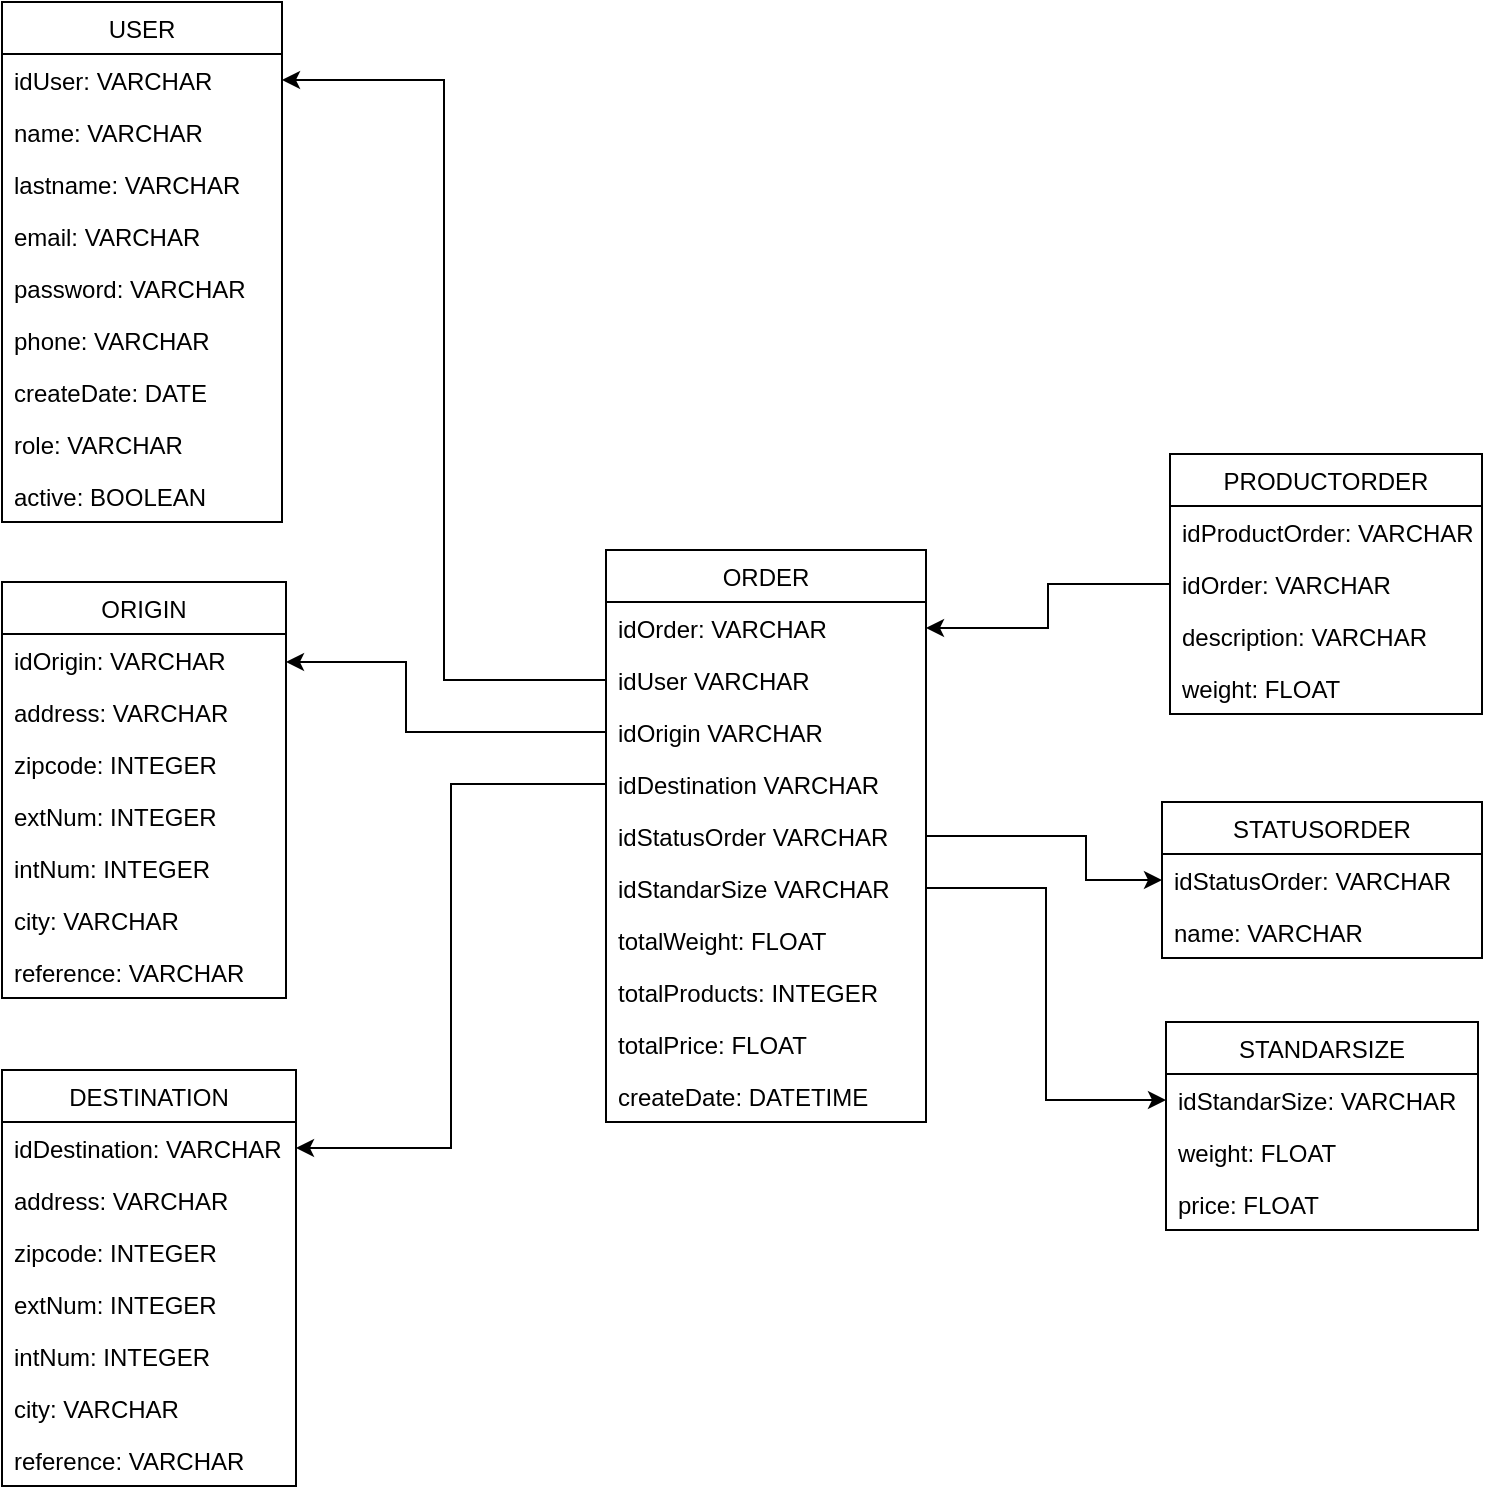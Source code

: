 <mxfile version="20.3.0" type="device"><diagram id="YJCSo8VrHJ2tC228JZzK" name="Page-1"><mxGraphModel dx="865" dy="1743" grid="1" gridSize="10" guides="1" tooltips="1" connect="1" arrows="1" fold="1" page="1" pageScale="1" pageWidth="827" pageHeight="1169" math="0" shadow="0"><root><mxCell id="0"/><mxCell id="1" parent="0"/><mxCell id="IvrGxtyAHWDXZyv6rzGN-23" value="USER" style="swimlane;fontStyle=0;childLayout=stackLayout;horizontal=1;startSize=26;fillColor=none;horizontalStack=0;resizeParent=1;resizeParentMax=0;resizeLast=0;collapsible=1;marginBottom=0;" parent="1" vertex="1"><mxGeometry x="238" y="-330" width="140" height="260" as="geometry"/></mxCell><mxCell id="IvrGxtyAHWDXZyv6rzGN-24" value="idUser: VARCHAR" style="text;strokeColor=none;fillColor=none;align=left;verticalAlign=top;spacingLeft=4;spacingRight=4;overflow=hidden;rotatable=0;points=[[0,0.5],[1,0.5]];portConstraint=eastwest;" parent="IvrGxtyAHWDXZyv6rzGN-23" vertex="1"><mxGeometry y="26" width="140" height="26" as="geometry"/></mxCell><mxCell id="6IofJE_C0OzY51tuT3Iw-2" value="name: VARCHAR" style="text;strokeColor=none;fillColor=none;align=left;verticalAlign=top;spacingLeft=4;spacingRight=4;overflow=hidden;rotatable=0;points=[[0,0.5],[1,0.5]];portConstraint=eastwest;fontStyle=0" parent="IvrGxtyAHWDXZyv6rzGN-23" vertex="1"><mxGeometry y="52" width="140" height="26" as="geometry"/></mxCell><mxCell id="6IofJE_C0OzY51tuT3Iw-3" value="lastname: VARCHAR" style="text;strokeColor=none;fillColor=none;align=left;verticalAlign=top;spacingLeft=4;spacingRight=4;overflow=hidden;rotatable=0;points=[[0,0.5],[1,0.5]];portConstraint=eastwest;" parent="IvrGxtyAHWDXZyv6rzGN-23" vertex="1"><mxGeometry y="78" width="140" height="26" as="geometry"/></mxCell><mxCell id="6IofJE_C0OzY51tuT3Iw-4" value="email: VARCHAR " style="text;strokeColor=none;fillColor=none;align=left;verticalAlign=top;spacingLeft=4;spacingRight=4;overflow=hidden;rotatable=0;points=[[0,0.5],[1,0.5]];portConstraint=eastwest;" parent="IvrGxtyAHWDXZyv6rzGN-23" vertex="1"><mxGeometry y="104" width="140" height="26" as="geometry"/></mxCell><mxCell id="6IofJE_C0OzY51tuT3Iw-5" value="password: VARCHAR" style="text;strokeColor=none;fillColor=none;align=left;verticalAlign=top;spacingLeft=4;spacingRight=4;overflow=hidden;rotatable=0;points=[[0,0.5],[1,0.5]];portConstraint=eastwest;" parent="IvrGxtyAHWDXZyv6rzGN-23" vertex="1"><mxGeometry y="130" width="140" height="26" as="geometry"/></mxCell><mxCell id="6IofJE_C0OzY51tuT3Iw-6" value="phone: VARCHAR" style="text;strokeColor=none;fillColor=none;align=left;verticalAlign=top;spacingLeft=4;spacingRight=4;overflow=hidden;rotatable=0;points=[[0,0.5],[1,0.5]];portConstraint=eastwest;" parent="IvrGxtyAHWDXZyv6rzGN-23" vertex="1"><mxGeometry y="156" width="140" height="26" as="geometry"/></mxCell><mxCell id="6IofJE_C0OzY51tuT3Iw-1" value="createDate: DATE" style="text;strokeColor=none;fillColor=none;align=left;verticalAlign=top;spacingLeft=4;spacingRight=4;overflow=hidden;rotatable=0;points=[[0,0.5],[1,0.5]];portConstraint=eastwest;" parent="IvrGxtyAHWDXZyv6rzGN-23" vertex="1"><mxGeometry y="182" width="140" height="26" as="geometry"/></mxCell><mxCell id="6IofJE_C0OzY51tuT3Iw-8" value="role: VARCHAR " style="text;strokeColor=none;fillColor=none;align=left;verticalAlign=top;spacingLeft=4;spacingRight=4;overflow=hidden;rotatable=0;points=[[0,0.5],[1,0.5]];portConstraint=eastwest;" parent="IvrGxtyAHWDXZyv6rzGN-23" vertex="1"><mxGeometry y="208" width="140" height="26" as="geometry"/></mxCell><mxCell id="6IofJE_C0OzY51tuT3Iw-7" value="active: BOOLEAN" style="text;strokeColor=none;fillColor=none;align=left;verticalAlign=top;spacingLeft=4;spacingRight=4;overflow=hidden;rotatable=0;points=[[0,0.5],[1,0.5]];portConstraint=eastwest;" parent="IvrGxtyAHWDXZyv6rzGN-23" vertex="1"><mxGeometry y="234" width="140" height="26" as="geometry"/></mxCell><mxCell id="6IofJE_C0OzY51tuT3Iw-9" value="STATUSORDER" style="swimlane;fontStyle=0;childLayout=stackLayout;horizontal=1;startSize=26;fillColor=none;horizontalStack=0;resizeParent=1;resizeParentMax=0;resizeLast=0;collapsible=1;marginBottom=0;" parent="1" vertex="1"><mxGeometry x="818" y="70" width="160" height="78" as="geometry"/></mxCell><mxCell id="6IofJE_C0OzY51tuT3Iw-10" value="idStatusOrder: VARCHAR" style="text;strokeColor=none;fillColor=none;align=left;verticalAlign=top;spacingLeft=4;spacingRight=4;overflow=hidden;rotatable=0;points=[[0,0.5],[1,0.5]];portConstraint=eastwest;" parent="6IofJE_C0OzY51tuT3Iw-9" vertex="1"><mxGeometry y="26" width="160" height="26" as="geometry"/></mxCell><mxCell id="6IofJE_C0OzY51tuT3Iw-11" value="name: VARCHAR" style="text;strokeColor=none;fillColor=none;align=left;verticalAlign=top;spacingLeft=4;spacingRight=4;overflow=hidden;rotatable=0;points=[[0,0.5],[1,0.5]];portConstraint=eastwest;fontStyle=0" parent="6IofJE_C0OzY51tuT3Iw-9" vertex="1"><mxGeometry y="52" width="160" height="26" as="geometry"/></mxCell><mxCell id="6IofJE_C0OzY51tuT3Iw-19" value="STANDARSIZE" style="swimlane;fontStyle=0;childLayout=stackLayout;horizontal=1;startSize=26;fillColor=none;horizontalStack=0;resizeParent=1;resizeParentMax=0;resizeLast=0;collapsible=1;marginBottom=0;" parent="1" vertex="1"><mxGeometry x="820" y="180" width="156" height="104" as="geometry"/></mxCell><mxCell id="6IofJE_C0OzY51tuT3Iw-20" value="idStandarSize: VARCHAR" style="text;strokeColor=none;fillColor=none;align=left;verticalAlign=top;spacingLeft=4;spacingRight=4;overflow=hidden;rotatable=0;points=[[0,0.5],[1,0.5]];portConstraint=eastwest;" parent="6IofJE_C0OzY51tuT3Iw-19" vertex="1"><mxGeometry y="26" width="156" height="26" as="geometry"/></mxCell><mxCell id="6IofJE_C0OzY51tuT3Iw-21" value="weight: FLOAT" style="text;strokeColor=none;fillColor=none;align=left;verticalAlign=top;spacingLeft=4;spacingRight=4;overflow=hidden;rotatable=0;points=[[0,0.5],[1,0.5]];portConstraint=eastwest;fontStyle=0" parent="6IofJE_C0OzY51tuT3Iw-19" vertex="1"><mxGeometry y="52" width="156" height="26" as="geometry"/></mxCell><mxCell id="6IofJE_C0OzY51tuT3Iw-22" value="price: FLOAT" style="text;strokeColor=none;fillColor=none;align=left;verticalAlign=top;spacingLeft=4;spacingRight=4;overflow=hidden;rotatable=0;points=[[0,0.5],[1,0.5]];portConstraint=eastwest;fontStyle=0" parent="6IofJE_C0OzY51tuT3Iw-19" vertex="1"><mxGeometry y="78" width="156" height="26" as="geometry"/></mxCell><mxCell id="6IofJE_C0OzY51tuT3Iw-23" value="DESTINATION" style="swimlane;fontStyle=0;childLayout=stackLayout;horizontal=1;startSize=26;fillColor=none;horizontalStack=0;resizeParent=1;resizeParentMax=0;resizeLast=0;collapsible=1;marginBottom=0;" parent="1" vertex="1"><mxGeometry x="238" y="204" width="147" height="208" as="geometry"/></mxCell><mxCell id="6IofJE_C0OzY51tuT3Iw-24" value="idDestination: VARCHAR" style="text;strokeColor=none;fillColor=none;align=left;verticalAlign=top;spacingLeft=4;spacingRight=4;overflow=hidden;rotatable=0;points=[[0,0.5],[1,0.5]];portConstraint=eastwest;" parent="6IofJE_C0OzY51tuT3Iw-23" vertex="1"><mxGeometry y="26" width="147" height="26" as="geometry"/></mxCell><mxCell id="6IofJE_C0OzY51tuT3Iw-25" value="address: VARCHAR " style="text;strokeColor=none;fillColor=none;align=left;verticalAlign=top;spacingLeft=4;spacingRight=4;overflow=hidden;rotatable=0;points=[[0,0.5],[1,0.5]];portConstraint=eastwest;fontStyle=0" parent="6IofJE_C0OzY51tuT3Iw-23" vertex="1"><mxGeometry y="52" width="147" height="26" as="geometry"/></mxCell><mxCell id="6IofJE_C0OzY51tuT3Iw-26" value="zipcode: INTEGER" style="text;strokeColor=none;fillColor=none;align=left;verticalAlign=top;spacingLeft=4;spacingRight=4;overflow=hidden;rotatable=0;points=[[0,0.5],[1,0.5]];portConstraint=eastwest;" parent="6IofJE_C0OzY51tuT3Iw-23" vertex="1"><mxGeometry y="78" width="147" height="26" as="geometry"/></mxCell><mxCell id="6IofJE_C0OzY51tuT3Iw-27" value="extNum: INTEGER" style="text;strokeColor=none;fillColor=none;align=left;verticalAlign=top;spacingLeft=4;spacingRight=4;overflow=hidden;rotatable=0;points=[[0,0.5],[1,0.5]];portConstraint=eastwest;" parent="6IofJE_C0OzY51tuT3Iw-23" vertex="1"><mxGeometry y="104" width="147" height="26" as="geometry"/></mxCell><mxCell id="6IofJE_C0OzY51tuT3Iw-28" value="intNum: INTEGER" style="text;strokeColor=none;fillColor=none;align=left;verticalAlign=top;spacingLeft=4;spacingRight=4;overflow=hidden;rotatable=0;points=[[0,0.5],[1,0.5]];portConstraint=eastwest;" parent="6IofJE_C0OzY51tuT3Iw-23" vertex="1"><mxGeometry y="130" width="147" height="26" as="geometry"/></mxCell><mxCell id="6IofJE_C0OzY51tuT3Iw-29" value="city: VARCHAR" style="text;strokeColor=none;fillColor=none;align=left;verticalAlign=top;spacingLeft=4;spacingRight=4;overflow=hidden;rotatable=0;points=[[0,0.5],[1,0.5]];portConstraint=eastwest;" parent="6IofJE_C0OzY51tuT3Iw-23" vertex="1"><mxGeometry y="156" width="147" height="26" as="geometry"/></mxCell><mxCell id="6IofJE_C0OzY51tuT3Iw-30" value="reference: VARCHAR" style="text;strokeColor=none;fillColor=none;align=left;verticalAlign=top;spacingLeft=4;spacingRight=4;overflow=hidden;rotatable=0;points=[[0,0.5],[1,0.5]];portConstraint=eastwest;" parent="6IofJE_C0OzY51tuT3Iw-23" vertex="1"><mxGeometry y="182" width="147" height="26" as="geometry"/></mxCell><mxCell id="6IofJE_C0OzY51tuT3Iw-33" value="ORIGIN" style="swimlane;fontStyle=0;childLayout=stackLayout;horizontal=1;startSize=26;fillColor=none;horizontalStack=0;resizeParent=1;resizeParentMax=0;resizeLast=0;collapsible=1;marginBottom=0;" parent="1" vertex="1"><mxGeometry x="238" y="-40" width="142" height="208" as="geometry"/></mxCell><mxCell id="6IofJE_C0OzY51tuT3Iw-34" value="idOrigin: VARCHAR" style="text;strokeColor=none;fillColor=none;align=left;verticalAlign=top;spacingLeft=4;spacingRight=4;overflow=hidden;rotatable=0;points=[[0,0.5],[1,0.5]];portConstraint=eastwest;" parent="6IofJE_C0OzY51tuT3Iw-33" vertex="1"><mxGeometry y="26" width="142" height="26" as="geometry"/></mxCell><mxCell id="6IofJE_C0OzY51tuT3Iw-35" value="address: VARCHAR " style="text;strokeColor=none;fillColor=none;align=left;verticalAlign=top;spacingLeft=4;spacingRight=4;overflow=hidden;rotatable=0;points=[[0,0.5],[1,0.5]];portConstraint=eastwest;fontStyle=0" parent="6IofJE_C0OzY51tuT3Iw-33" vertex="1"><mxGeometry y="52" width="142" height="26" as="geometry"/></mxCell><mxCell id="6IofJE_C0OzY51tuT3Iw-36" value="zipcode: INTEGER" style="text;strokeColor=none;fillColor=none;align=left;verticalAlign=top;spacingLeft=4;spacingRight=4;overflow=hidden;rotatable=0;points=[[0,0.5],[1,0.5]];portConstraint=eastwest;" parent="6IofJE_C0OzY51tuT3Iw-33" vertex="1"><mxGeometry y="78" width="142" height="26" as="geometry"/></mxCell><mxCell id="6IofJE_C0OzY51tuT3Iw-37" value="extNum: INTEGER" style="text;strokeColor=none;fillColor=none;align=left;verticalAlign=top;spacingLeft=4;spacingRight=4;overflow=hidden;rotatable=0;points=[[0,0.5],[1,0.5]];portConstraint=eastwest;" parent="6IofJE_C0OzY51tuT3Iw-33" vertex="1"><mxGeometry y="104" width="142" height="26" as="geometry"/></mxCell><mxCell id="6IofJE_C0OzY51tuT3Iw-38" value="intNum: INTEGER" style="text;strokeColor=none;fillColor=none;align=left;verticalAlign=top;spacingLeft=4;spacingRight=4;overflow=hidden;rotatable=0;points=[[0,0.5],[1,0.5]];portConstraint=eastwest;" parent="6IofJE_C0OzY51tuT3Iw-33" vertex="1"><mxGeometry y="130" width="142" height="26" as="geometry"/></mxCell><mxCell id="6IofJE_C0OzY51tuT3Iw-39" value="city: VARCHAR" style="text;strokeColor=none;fillColor=none;align=left;verticalAlign=top;spacingLeft=4;spacingRight=4;overflow=hidden;rotatable=0;points=[[0,0.5],[1,0.5]];portConstraint=eastwest;" parent="6IofJE_C0OzY51tuT3Iw-33" vertex="1"><mxGeometry y="156" width="142" height="26" as="geometry"/></mxCell><mxCell id="6IofJE_C0OzY51tuT3Iw-40" value="reference: VARCHAR" style="text;strokeColor=none;fillColor=none;align=left;verticalAlign=top;spacingLeft=4;spacingRight=4;overflow=hidden;rotatable=0;points=[[0,0.5],[1,0.5]];portConstraint=eastwest;" parent="6IofJE_C0OzY51tuT3Iw-33" vertex="1"><mxGeometry y="182" width="142" height="26" as="geometry"/></mxCell><mxCell id="6IofJE_C0OzY51tuT3Iw-41" value="ORDER" style="swimlane;fontStyle=0;childLayout=stackLayout;horizontal=1;startSize=26;fillColor=none;horizontalStack=0;resizeParent=1;resizeParentMax=0;resizeLast=0;collapsible=1;marginBottom=0;" parent="1" vertex="1"><mxGeometry x="540" y="-56" width="160" height="286" as="geometry"/></mxCell><mxCell id="6IofJE_C0OzY51tuT3Iw-42" value="idOrder: VARCHAR" style="text;strokeColor=none;fillColor=none;align=left;verticalAlign=top;spacingLeft=4;spacingRight=4;overflow=hidden;rotatable=0;points=[[0,0.5],[1,0.5]];portConstraint=eastwest;" parent="6IofJE_C0OzY51tuT3Iw-41" vertex="1"><mxGeometry y="26" width="160" height="26" as="geometry"/></mxCell><mxCell id="6IofJE_C0OzY51tuT3Iw-43" value="idUser VARCHAR" style="text;strokeColor=none;fillColor=none;align=left;verticalAlign=top;spacingLeft=4;spacingRight=4;overflow=hidden;rotatable=0;points=[[0,0.5],[1,0.5]];portConstraint=eastwest;fontStyle=0" parent="6IofJE_C0OzY51tuT3Iw-41" vertex="1"><mxGeometry y="52" width="160" height="26" as="geometry"/></mxCell><mxCell id="6IofJE_C0OzY51tuT3Iw-44" value="idOrigin VARCHAR" style="text;strokeColor=none;fillColor=none;align=left;verticalAlign=top;spacingLeft=4;spacingRight=4;overflow=hidden;rotatable=0;points=[[0,0.5],[1,0.5]];portConstraint=eastwest;" parent="6IofJE_C0OzY51tuT3Iw-41" vertex="1"><mxGeometry y="78" width="160" height="26" as="geometry"/></mxCell><mxCell id="6IofJE_C0OzY51tuT3Iw-45" value="idDestination VARCHAR" style="text;strokeColor=none;fillColor=none;align=left;verticalAlign=top;spacingLeft=4;spacingRight=4;overflow=hidden;rotatable=0;points=[[0,0.5],[1,0.5]];portConstraint=eastwest;" parent="6IofJE_C0OzY51tuT3Iw-41" vertex="1"><mxGeometry y="104" width="160" height="26" as="geometry"/></mxCell><mxCell id="6IofJE_C0OzY51tuT3Iw-46" value="idStatusOrder VARCHAR" style="text;strokeColor=none;fillColor=none;align=left;verticalAlign=top;spacingLeft=4;spacingRight=4;overflow=hidden;rotatable=0;points=[[0,0.5],[1,0.5]];portConstraint=eastwest;" parent="6IofJE_C0OzY51tuT3Iw-41" vertex="1"><mxGeometry y="130" width="160" height="26" as="geometry"/></mxCell><mxCell id="6IofJE_C0OzY51tuT3Iw-47" value="idStandarSize VARCHAR" style="text;strokeColor=none;fillColor=none;align=left;verticalAlign=top;spacingLeft=4;spacingRight=4;overflow=hidden;rotatable=0;points=[[0,0.5],[1,0.5]];portConstraint=eastwest;" parent="6IofJE_C0OzY51tuT3Iw-41" vertex="1"><mxGeometry y="156" width="160" height="26" as="geometry"/></mxCell><mxCell id="wROaYeV88eOFuwO7Gxbs-1" value="totalWeight: FLOAT" style="text;strokeColor=none;fillColor=none;align=left;verticalAlign=top;spacingLeft=4;spacingRight=4;overflow=hidden;rotatable=0;points=[[0,0.5],[1,0.5]];portConstraint=eastwest;" vertex="1" parent="6IofJE_C0OzY51tuT3Iw-41"><mxGeometry y="182" width="160" height="26" as="geometry"/></mxCell><mxCell id="bn8DKIOejQXyRPeFQipn-1" value="totalProducts: INTEGER" style="text;strokeColor=none;fillColor=none;align=left;verticalAlign=top;spacingLeft=4;spacingRight=4;overflow=hidden;rotatable=0;points=[[0,0.5],[1,0.5]];portConstraint=eastwest;" parent="6IofJE_C0OzY51tuT3Iw-41" vertex="1"><mxGeometry y="208" width="160" height="26" as="geometry"/></mxCell><mxCell id="6IofJE_C0OzY51tuT3Iw-48" value="totalPrice: FLOAT" style="text;strokeColor=none;fillColor=none;align=left;verticalAlign=top;spacingLeft=4;spacingRight=4;overflow=hidden;rotatable=0;points=[[0,0.5],[1,0.5]];portConstraint=eastwest;" parent="6IofJE_C0OzY51tuT3Iw-41" vertex="1"><mxGeometry y="234" width="160" height="26" as="geometry"/></mxCell><mxCell id="6IofJE_C0OzY51tuT3Iw-49" value="createDate: DATETIME" style="text;strokeColor=none;fillColor=none;align=left;verticalAlign=top;spacingLeft=4;spacingRight=4;overflow=hidden;rotatable=0;points=[[0,0.5],[1,0.5]];portConstraint=eastwest;" parent="6IofJE_C0OzY51tuT3Iw-41" vertex="1"><mxGeometry y="260" width="160" height="26" as="geometry"/></mxCell><mxCell id="6IofJE_C0OzY51tuT3Iw-51" style="edgeStyle=orthogonalEdgeStyle;rounded=0;orthogonalLoop=1;jettySize=auto;html=1;" parent="1" source="6IofJE_C0OzY51tuT3Iw-43" target="IvrGxtyAHWDXZyv6rzGN-24" edge="1"><mxGeometry relative="1" as="geometry"/></mxCell><mxCell id="6IofJE_C0OzY51tuT3Iw-52" style="edgeStyle=orthogonalEdgeStyle;rounded=0;orthogonalLoop=1;jettySize=auto;html=1;" parent="1" source="6IofJE_C0OzY51tuT3Iw-44" target="6IofJE_C0OzY51tuT3Iw-34" edge="1"><mxGeometry relative="1" as="geometry"><mxPoint x="480" y="35.0" as="targetPoint"/><Array as="points"><mxPoint x="440" y="35"/><mxPoint x="440"/></Array></mxGeometry></mxCell><mxCell id="6IofJE_C0OzY51tuT3Iw-55" style="edgeStyle=orthogonalEdgeStyle;rounded=0;orthogonalLoop=1;jettySize=auto;html=1;entryX=1;entryY=0.5;entryDx=0;entryDy=0;" parent="1" source="6IofJE_C0OzY51tuT3Iw-45" target="6IofJE_C0OzY51tuT3Iw-24" edge="1"><mxGeometry relative="1" as="geometry"/></mxCell><mxCell id="6IofJE_C0OzY51tuT3Iw-58" style="edgeStyle=orthogonalEdgeStyle;rounded=0;orthogonalLoop=1;jettySize=auto;html=1;entryX=0;entryY=0.5;entryDx=0;entryDy=0;" parent="1" source="6IofJE_C0OzY51tuT3Iw-46" target="6IofJE_C0OzY51tuT3Iw-10" edge="1"><mxGeometry relative="1" as="geometry"><Array as="points"><mxPoint x="780" y="87"/><mxPoint x="780" y="109"/></Array></mxGeometry></mxCell><mxCell id="6IofJE_C0OzY51tuT3Iw-59" style="edgeStyle=orthogonalEdgeStyle;rounded=0;orthogonalLoop=1;jettySize=auto;html=1;entryX=0;entryY=0.5;entryDx=0;entryDy=0;" parent="1" source="6IofJE_C0OzY51tuT3Iw-47" target="6IofJE_C0OzY51tuT3Iw-20" edge="1"><mxGeometry relative="1" as="geometry"/></mxCell><mxCell id="6IofJE_C0OzY51tuT3Iw-60" value="PRODUCTORDER" style="swimlane;fontStyle=0;childLayout=stackLayout;horizontal=1;startSize=26;fillColor=none;horizontalStack=0;resizeParent=1;resizeParentMax=0;resizeLast=0;collapsible=1;marginBottom=0;" parent="1" vertex="1"><mxGeometry x="822" y="-104" width="156" height="130" as="geometry"/></mxCell><mxCell id="6IofJE_C0OzY51tuT3Iw-61" value="idProductOrder: VARCHAR" style="text;strokeColor=none;fillColor=none;align=left;verticalAlign=top;spacingLeft=4;spacingRight=4;overflow=hidden;rotatable=0;points=[[0,0.5],[1,0.5]];portConstraint=eastwest;" parent="6IofJE_C0OzY51tuT3Iw-60" vertex="1"><mxGeometry y="26" width="156" height="26" as="geometry"/></mxCell><mxCell id="6IofJE_C0OzY51tuT3Iw-62" value="idOrder: VARCHAR" style="text;strokeColor=none;fillColor=none;align=left;verticalAlign=top;spacingLeft=4;spacingRight=4;overflow=hidden;rotatable=0;points=[[0,0.5],[1,0.5]];portConstraint=eastwest;fontStyle=0" parent="6IofJE_C0OzY51tuT3Iw-60" vertex="1"><mxGeometry y="52" width="156" height="26" as="geometry"/></mxCell><mxCell id="6IofJE_C0OzY51tuT3Iw-63" value="description: VARCHAR" style="text;strokeColor=none;fillColor=none;align=left;verticalAlign=top;spacingLeft=4;spacingRight=4;overflow=hidden;rotatable=0;points=[[0,0.5],[1,0.5]];portConstraint=eastwest;fontStyle=0" parent="6IofJE_C0OzY51tuT3Iw-60" vertex="1"><mxGeometry y="78" width="156" height="26" as="geometry"/></mxCell><mxCell id="6IofJE_C0OzY51tuT3Iw-65" value="weight: FLOAT " style="text;strokeColor=none;fillColor=none;align=left;verticalAlign=top;spacingLeft=4;spacingRight=4;overflow=hidden;rotatable=0;points=[[0,0.5],[1,0.5]];portConstraint=eastwest;fontStyle=0" parent="6IofJE_C0OzY51tuT3Iw-60" vertex="1"><mxGeometry y="104" width="156" height="26" as="geometry"/></mxCell><mxCell id="6IofJE_C0OzY51tuT3Iw-64" style="edgeStyle=orthogonalEdgeStyle;rounded=0;orthogonalLoop=1;jettySize=auto;html=1;entryX=1;entryY=0.5;entryDx=0;entryDy=0;" parent="1" source="6IofJE_C0OzY51tuT3Iw-62" target="6IofJE_C0OzY51tuT3Iw-42" edge="1"><mxGeometry relative="1" as="geometry"/></mxCell></root></mxGraphModel></diagram></mxfile>